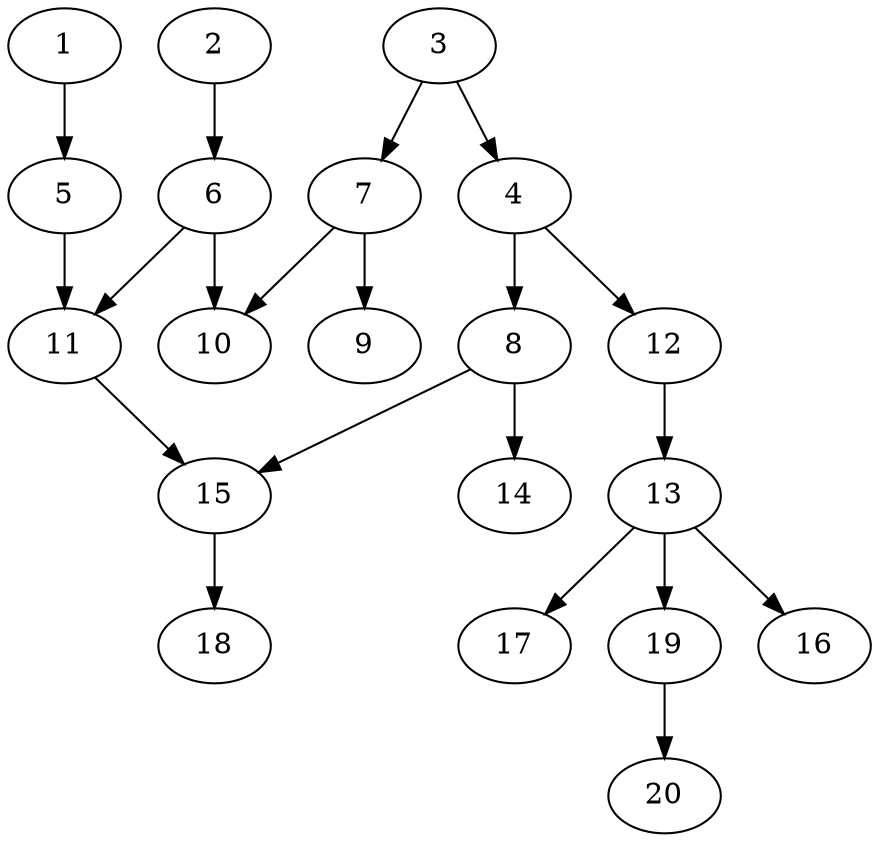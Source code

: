 // DAG automatically generated by daggen at Sat Jul 27 15:37:47 2019
// ./daggen --dot -n 20 --ccr 0.4 --fat 0.5 --regular 0.5 --density 0.4 --mindata 5242880 --maxdata 52428800 
digraph G {
  1 [size="58590720", alpha="0.08", expect_size="23436288"] 
  1 -> 5 [size ="23436288"]
  2 [size="68119040", alpha="0.01", expect_size="27247616"] 
  2 -> 6 [size ="27247616"]
  3 [size="75814400", alpha="0.01", expect_size="30325760"] 
  3 -> 4 [size ="30325760"]
  3 -> 7 [size ="30325760"]
  4 [size="85199360", alpha="0.16", expect_size="34079744"] 
  4 -> 8 [size ="34079744"]
  4 -> 12 [size ="34079744"]
  5 [size="109516800", alpha="0.04", expect_size="43806720"] 
  5 -> 11 [size ="43806720"]
  6 [size="49681920", alpha="0.17", expect_size="19872768"] 
  6 -> 10 [size ="19872768"]
  6 -> 11 [size ="19872768"]
  7 [size="35868160", alpha="0.05", expect_size="14347264"] 
  7 -> 9 [size ="14347264"]
  7 -> 10 [size ="14347264"]
  8 [size="73397760", alpha="0.15", expect_size="29359104"] 
  8 -> 14 [size ="29359104"]
  8 -> 15 [size ="29359104"]
  9 [size="123036160", alpha="0.08", expect_size="49214464"] 
  10 [size="104931840", alpha="0.01", expect_size="41972736"] 
  11 [size="111539200", alpha="0.06", expect_size="44615680"] 
  11 -> 15 [size ="44615680"]
  12 [size="41702400", alpha="0.09", expect_size="16680960"] 
  12 -> 13 [size ="16680960"]
  13 [size="47050240", alpha="0.03", expect_size="18820096"] 
  13 -> 16 [size ="18820096"]
  13 -> 17 [size ="18820096"]
  13 -> 19 [size ="18820096"]
  14 [size="51164160", alpha="0.18", expect_size="20465664"] 
  15 [size="24947200", alpha="0.07", expect_size="9978880"] 
  15 -> 18 [size ="9978880"]
  16 [size="46522880", alpha="0.02", expect_size="18609152"] 
  17 [size="30771200", alpha="0.09", expect_size="12308480"] 
  18 [size="61004800", alpha="0.03", expect_size="24401920"] 
  19 [size="30272000", alpha="0.04", expect_size="12108800"] 
  19 -> 20 [size ="12108800"]
  20 [size="80046080", alpha="0.10", expect_size="32018432"] 
}
